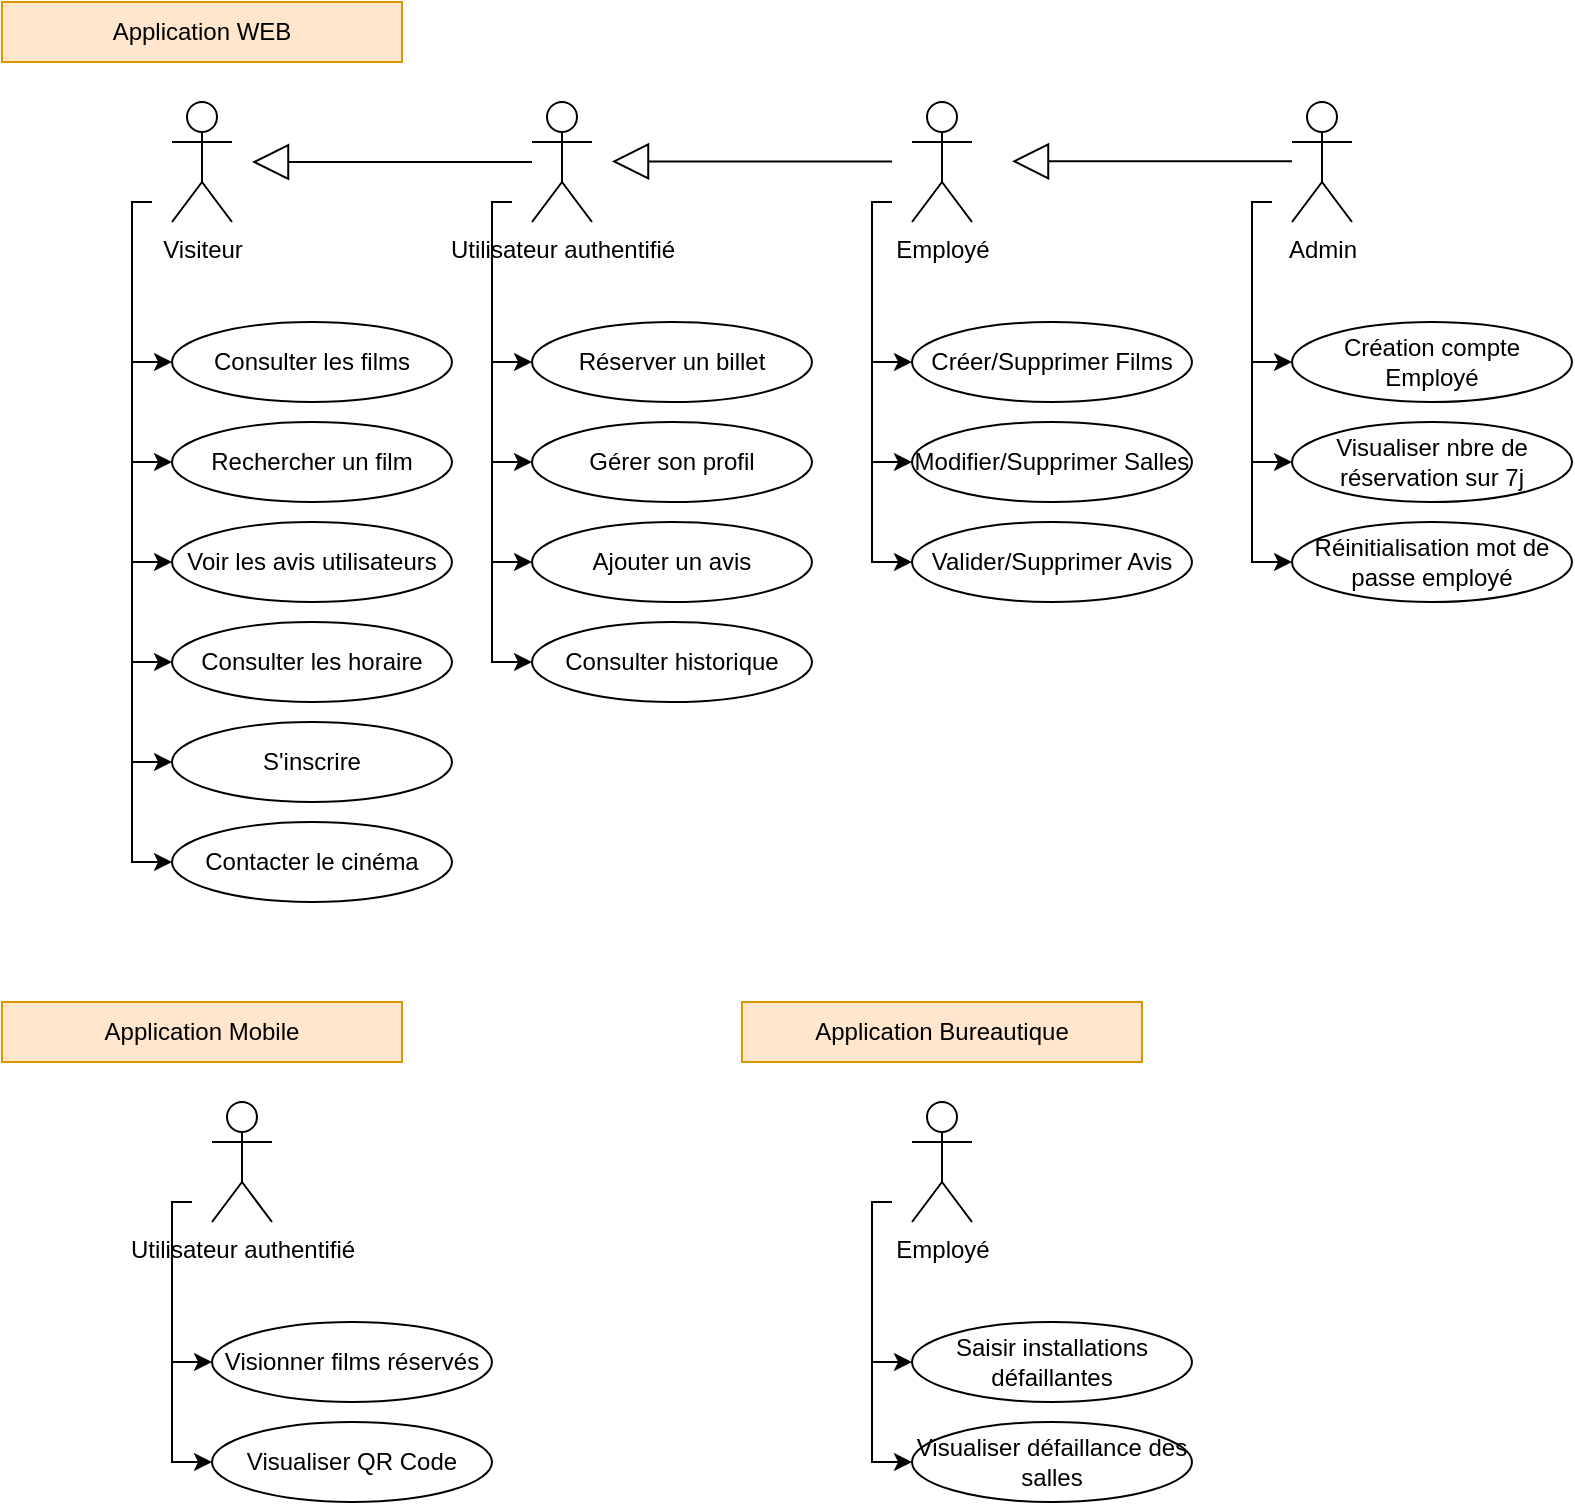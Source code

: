 <mxfile version="24.7.17">
  <diagram name="Page-1" id="VAph695TzhjO8OzTdH1L">
    <mxGraphModel dx="1146" dy="735" grid="1" gridSize="10" guides="1" tooltips="1" connect="1" arrows="1" fold="1" page="1" pageScale="1" pageWidth="827" pageHeight="1169" math="0" shadow="0">
      <root>
        <mxCell id="0" />
        <mxCell id="1" parent="0" />
        <mxCell id="EGpXIovNrvpqxlgX3_D5-22" value="" style="edgeStyle=orthogonalEdgeStyle;rounded=0;orthogonalLoop=1;jettySize=auto;html=1;" edge="1" parent="1" target="EGpXIovNrvpqxlgX3_D5-5">
          <mxGeometry relative="1" as="geometry">
            <mxPoint x="80" y="110" as="sourcePoint" />
            <Array as="points">
              <mxPoint x="70" y="110" />
              <mxPoint x="70" y="240" />
            </Array>
          </mxGeometry>
        </mxCell>
        <mxCell id="EGpXIovNrvpqxlgX3_D5-1" value="Visiteur" style="shape=umlActor;verticalLabelPosition=bottom;verticalAlign=top;html=1;outlineConnect=0;" vertex="1" parent="1">
          <mxGeometry x="90" y="60" width="30" height="60" as="geometry" />
        </mxCell>
        <mxCell id="EGpXIovNrvpqxlgX3_D5-2" value="Consulter les films" style="ellipse;whiteSpace=wrap;html=1;" vertex="1" parent="1">
          <mxGeometry x="90" y="170" width="140" height="40" as="geometry" />
        </mxCell>
        <mxCell id="EGpXIovNrvpqxlgX3_D5-3" value="" style="endArrow=block;endSize=16;endFill=0;html=1;rounded=0;" edge="1" parent="1" source="EGpXIovNrvpqxlgX3_D5-4">
          <mxGeometry width="160" relative="1" as="geometry">
            <mxPoint x="110" y="250" as="sourcePoint" />
            <mxPoint x="130" y="90" as="targetPoint" />
          </mxGeometry>
        </mxCell>
        <mxCell id="EGpXIovNrvpqxlgX3_D5-4" value="Utilisateur authentifié" style="shape=umlActor;verticalLabelPosition=bottom;verticalAlign=top;html=1;outlineConnect=0;" vertex="1" parent="1">
          <mxGeometry x="270" y="60" width="30" height="60" as="geometry" />
        </mxCell>
        <mxCell id="EGpXIovNrvpqxlgX3_D5-5" value="Rechercher un film" style="ellipse;whiteSpace=wrap;html=1;" vertex="1" parent="1">
          <mxGeometry x="90" y="220" width="140" height="40" as="geometry" />
        </mxCell>
        <mxCell id="EGpXIovNrvpqxlgX3_D5-6" value="Consulter les horaire" style="ellipse;whiteSpace=wrap;html=1;" vertex="1" parent="1">
          <mxGeometry x="90" y="320" width="140" height="40" as="geometry" />
        </mxCell>
        <mxCell id="EGpXIovNrvpqxlgX3_D5-7" value="Voir les avis utilisateurs" style="ellipse;whiteSpace=wrap;html=1;" vertex="1" parent="1">
          <mxGeometry x="90" y="270" width="140" height="40" as="geometry" />
        </mxCell>
        <mxCell id="EGpXIovNrvpqxlgX3_D5-8" value="S&#39;inscrire" style="ellipse;whiteSpace=wrap;html=1;" vertex="1" parent="1">
          <mxGeometry x="90" y="370" width="140" height="40" as="geometry" />
        </mxCell>
        <mxCell id="EGpXIovNrvpqxlgX3_D5-14" value="Réserver un billet" style="ellipse;whiteSpace=wrap;html=1;" vertex="1" parent="1">
          <mxGeometry x="270" y="170" width="140" height="40" as="geometry" />
        </mxCell>
        <mxCell id="EGpXIovNrvpqxlgX3_D5-18" value="Consulter historique" style="ellipse;whiteSpace=wrap;html=1;" vertex="1" parent="1">
          <mxGeometry x="270" y="320" width="140" height="40" as="geometry" />
        </mxCell>
        <mxCell id="EGpXIovNrvpqxlgX3_D5-19" value="Gérer son profil" style="ellipse;whiteSpace=wrap;html=1;" vertex="1" parent="1">
          <mxGeometry x="270" y="220" width="140" height="40" as="geometry" />
        </mxCell>
        <mxCell id="EGpXIovNrvpqxlgX3_D5-20" value="Ajouter un avis" style="ellipse;whiteSpace=wrap;html=1;" vertex="1" parent="1">
          <mxGeometry x="270" y="270" width="140" height="40" as="geometry" />
        </mxCell>
        <mxCell id="EGpXIovNrvpqxlgX3_D5-23" value="" style="edgeStyle=orthogonalEdgeStyle;rounded=0;orthogonalLoop=1;jettySize=auto;html=1;entryX=0;entryY=0.5;entryDx=0;entryDy=0;" edge="1" parent="1" target="EGpXIovNrvpqxlgX3_D5-2">
          <mxGeometry relative="1" as="geometry">
            <mxPoint x="80" y="110" as="sourcePoint" />
            <mxPoint x="100" y="250" as="targetPoint" />
            <Array as="points">
              <mxPoint x="80" y="110" />
              <mxPoint x="70" y="110" />
              <mxPoint x="70" y="190" />
            </Array>
          </mxGeometry>
        </mxCell>
        <mxCell id="EGpXIovNrvpqxlgX3_D5-24" value="" style="edgeStyle=orthogonalEdgeStyle;rounded=0;orthogonalLoop=1;jettySize=auto;html=1;" edge="1" parent="1">
          <mxGeometry relative="1" as="geometry">
            <mxPoint x="70" y="110" as="sourcePoint" />
            <mxPoint x="90" y="290" as="targetPoint" />
            <Array as="points">
              <mxPoint x="70" y="110" />
              <mxPoint x="70" y="290" />
            </Array>
          </mxGeometry>
        </mxCell>
        <mxCell id="EGpXIovNrvpqxlgX3_D5-25" value="" style="edgeStyle=orthogonalEdgeStyle;rounded=0;orthogonalLoop=1;jettySize=auto;html=1;" edge="1" parent="1">
          <mxGeometry relative="1" as="geometry">
            <mxPoint x="80" y="110" as="sourcePoint" />
            <mxPoint x="90" y="340" as="targetPoint" />
            <Array as="points">
              <mxPoint x="80" y="110" />
              <mxPoint x="70" y="110" />
              <mxPoint x="70" y="340" />
            </Array>
          </mxGeometry>
        </mxCell>
        <mxCell id="EGpXIovNrvpqxlgX3_D5-26" value="" style="edgeStyle=orthogonalEdgeStyle;rounded=0;orthogonalLoop=1;jettySize=auto;html=1;" edge="1" parent="1">
          <mxGeometry relative="1" as="geometry">
            <mxPoint x="80" y="110" as="sourcePoint" />
            <mxPoint x="90" y="390" as="targetPoint" />
            <Array as="points">
              <mxPoint x="80" y="110" />
              <mxPoint x="70" y="110" />
              <mxPoint x="70" y="390" />
            </Array>
          </mxGeometry>
        </mxCell>
        <mxCell id="EGpXIovNrvpqxlgX3_D5-27" value="Contacter le cinéma" style="ellipse;whiteSpace=wrap;html=1;" vertex="1" parent="1">
          <mxGeometry x="90" y="420" width="140" height="40" as="geometry" />
        </mxCell>
        <mxCell id="EGpXIovNrvpqxlgX3_D5-28" value="" style="edgeStyle=orthogonalEdgeStyle;rounded=0;orthogonalLoop=1;jettySize=auto;html=1;entryX=0;entryY=0.5;entryDx=0;entryDy=0;" edge="1" parent="1" target="EGpXIovNrvpqxlgX3_D5-27">
          <mxGeometry relative="1" as="geometry">
            <mxPoint x="80" y="110" as="sourcePoint" />
            <mxPoint x="90" y="450" as="targetPoint" />
            <Array as="points">
              <mxPoint x="80" y="110" />
              <mxPoint x="70" y="110" />
              <mxPoint x="70" y="440" />
            </Array>
          </mxGeometry>
        </mxCell>
        <mxCell id="EGpXIovNrvpqxlgX3_D5-29" value="Employé" style="shape=umlActor;verticalLabelPosition=bottom;verticalAlign=top;html=1;outlineConnect=0;" vertex="1" parent="1">
          <mxGeometry x="460" y="60" width="30" height="60" as="geometry" />
        </mxCell>
        <mxCell id="EGpXIovNrvpqxlgX3_D5-32" value="" style="edgeStyle=orthogonalEdgeStyle;rounded=0;orthogonalLoop=1;jettySize=auto;html=1;entryX=0;entryY=0.5;entryDx=0;entryDy=0;" edge="1" parent="1">
          <mxGeometry relative="1" as="geometry">
            <mxPoint x="260" y="110" as="sourcePoint" />
            <mxPoint x="270" y="190" as="targetPoint" />
            <Array as="points">
              <mxPoint x="260" y="110" />
              <mxPoint x="250" y="110" />
              <mxPoint x="250" y="190" />
            </Array>
          </mxGeometry>
        </mxCell>
        <mxCell id="EGpXIovNrvpqxlgX3_D5-33" value="Admin" style="shape=umlActor;verticalLabelPosition=bottom;verticalAlign=top;html=1;outlineConnect=0;" vertex="1" parent="1">
          <mxGeometry x="650" y="60" width="30" height="60" as="geometry" />
        </mxCell>
        <mxCell id="EGpXIovNrvpqxlgX3_D5-34" value="" style="edgeStyle=orthogonalEdgeStyle;rounded=0;orthogonalLoop=1;jettySize=auto;html=1;entryX=0;entryY=0.5;entryDx=0;entryDy=0;" edge="1" parent="1">
          <mxGeometry relative="1" as="geometry">
            <mxPoint x="260" y="110" as="sourcePoint" />
            <mxPoint x="270" y="240" as="targetPoint" />
            <Array as="points">
              <mxPoint x="260" y="110" />
              <mxPoint x="250" y="110" />
              <mxPoint x="250" y="240" />
            </Array>
          </mxGeometry>
        </mxCell>
        <mxCell id="EGpXIovNrvpqxlgX3_D5-35" value="" style="edgeStyle=orthogonalEdgeStyle;rounded=0;orthogonalLoop=1;jettySize=auto;html=1;entryX=0;entryY=0.5;entryDx=0;entryDy=0;" edge="1" parent="1">
          <mxGeometry relative="1" as="geometry">
            <mxPoint x="260" y="110" as="sourcePoint" />
            <mxPoint x="270" y="290" as="targetPoint" />
            <Array as="points">
              <mxPoint x="260" y="110" />
              <mxPoint x="250" y="110" />
              <mxPoint x="250" y="290" />
            </Array>
          </mxGeometry>
        </mxCell>
        <mxCell id="EGpXIovNrvpqxlgX3_D5-36" value="" style="edgeStyle=orthogonalEdgeStyle;rounded=0;orthogonalLoop=1;jettySize=auto;html=1;entryX=0;entryY=0.5;entryDx=0;entryDy=0;" edge="1" parent="1" target="EGpXIovNrvpqxlgX3_D5-43">
          <mxGeometry relative="1" as="geometry">
            <mxPoint x="450" y="110" as="sourcePoint" />
            <mxPoint x="460" y="340" as="targetPoint" />
            <Array as="points">
              <mxPoint x="440" y="110" />
              <mxPoint x="440" y="290" />
            </Array>
          </mxGeometry>
        </mxCell>
        <mxCell id="EGpXIovNrvpqxlgX3_D5-37" value="Créer/Supprimer Films" style="ellipse;whiteSpace=wrap;html=1;" vertex="1" parent="1">
          <mxGeometry x="460" y="170" width="140" height="40" as="geometry" />
        </mxCell>
        <mxCell id="EGpXIovNrvpqxlgX3_D5-38" value="" style="endArrow=block;endSize=16;endFill=0;html=1;rounded=0;" edge="1" parent="1">
          <mxGeometry width="160" relative="1" as="geometry">
            <mxPoint x="450" y="89.71" as="sourcePoint" />
            <mxPoint x="310" y="89.71" as="targetPoint" />
          </mxGeometry>
        </mxCell>
        <mxCell id="EGpXIovNrvpqxlgX3_D5-40" value="Création compte Employé" style="ellipse;whiteSpace=wrap;html=1;" vertex="1" parent="1">
          <mxGeometry x="650" y="170" width="140" height="40" as="geometry" />
        </mxCell>
        <mxCell id="EGpXIovNrvpqxlgX3_D5-41" value="" style="endArrow=block;endSize=16;endFill=0;html=1;rounded=0;" edge="1" parent="1">
          <mxGeometry width="160" relative="1" as="geometry">
            <mxPoint x="650" y="89.66" as="sourcePoint" />
            <mxPoint x="510" y="89.66" as="targetPoint" />
          </mxGeometry>
        </mxCell>
        <mxCell id="EGpXIovNrvpqxlgX3_D5-42" value="Modifier/Supprimer Salles" style="ellipse;whiteSpace=wrap;html=1;" vertex="1" parent="1">
          <mxGeometry x="460" y="220" width="140" height="40" as="geometry" />
        </mxCell>
        <mxCell id="EGpXIovNrvpqxlgX3_D5-43" value="Valider/Supprimer Avis" style="ellipse;whiteSpace=wrap;html=1;" vertex="1" parent="1">
          <mxGeometry x="460" y="270" width="140" height="40" as="geometry" />
        </mxCell>
        <mxCell id="EGpXIovNrvpqxlgX3_D5-45" value="" style="edgeStyle=orthogonalEdgeStyle;rounded=0;orthogonalLoop=1;jettySize=auto;html=1;entryX=0;entryY=0.5;entryDx=0;entryDy=0;" edge="1" parent="1" target="EGpXIovNrvpqxlgX3_D5-37">
          <mxGeometry relative="1" as="geometry">
            <mxPoint x="450" y="110" as="sourcePoint" />
            <mxPoint x="460" y="290" as="targetPoint" />
            <Array as="points">
              <mxPoint x="440" y="110" />
              <mxPoint x="440" y="190" />
            </Array>
          </mxGeometry>
        </mxCell>
        <mxCell id="EGpXIovNrvpqxlgX3_D5-46" value="" style="edgeStyle=orthogonalEdgeStyle;rounded=0;orthogonalLoop=1;jettySize=auto;html=1;entryX=0;entryY=0.5;entryDx=0;entryDy=0;" edge="1" parent="1" target="EGpXIovNrvpqxlgX3_D5-42">
          <mxGeometry relative="1" as="geometry">
            <mxPoint x="450" y="110" as="sourcePoint" />
            <mxPoint x="460" y="290" as="targetPoint" />
            <Array as="points">
              <mxPoint x="440" y="110" />
              <mxPoint x="440" y="240" />
            </Array>
          </mxGeometry>
        </mxCell>
        <mxCell id="EGpXIovNrvpqxlgX3_D5-47" value="" style="edgeStyle=orthogonalEdgeStyle;rounded=0;orthogonalLoop=1;jettySize=auto;html=1;entryX=0;entryY=0.5;entryDx=0;entryDy=0;" edge="1" parent="1" target="EGpXIovNrvpqxlgX3_D5-18">
          <mxGeometry relative="1" as="geometry">
            <mxPoint x="260" y="110" as="sourcePoint" />
            <mxPoint x="270" y="290" as="targetPoint" />
            <Array as="points">
              <mxPoint x="250" y="110" />
              <mxPoint x="250" y="340" />
            </Array>
          </mxGeometry>
        </mxCell>
        <mxCell id="EGpXIovNrvpqxlgX3_D5-48" value="Visualiser nbre de réservation sur 7j" style="ellipse;whiteSpace=wrap;html=1;" vertex="1" parent="1">
          <mxGeometry x="650" y="220" width="140" height="40" as="geometry" />
        </mxCell>
        <mxCell id="EGpXIovNrvpqxlgX3_D5-49" value="Réinitialisation mot de passe employé" style="ellipse;whiteSpace=wrap;html=1;" vertex="1" parent="1">
          <mxGeometry x="650" y="270" width="140" height="40" as="geometry" />
        </mxCell>
        <mxCell id="EGpXIovNrvpqxlgX3_D5-50" value="" style="edgeStyle=orthogonalEdgeStyle;rounded=0;orthogonalLoop=1;jettySize=auto;html=1;entryX=0;entryY=0.5;entryDx=0;entryDy=0;" edge="1" parent="1">
          <mxGeometry relative="1" as="geometry">
            <mxPoint x="640" y="110" as="sourcePoint" />
            <mxPoint x="650" y="240" as="targetPoint" />
            <Array as="points">
              <mxPoint x="630" y="110" />
              <mxPoint x="630" y="240" />
            </Array>
          </mxGeometry>
        </mxCell>
        <mxCell id="EGpXIovNrvpqxlgX3_D5-51" value="" style="edgeStyle=orthogonalEdgeStyle;rounded=0;orthogonalLoop=1;jettySize=auto;html=1;entryX=0;entryY=0.5;entryDx=0;entryDy=0;" edge="1" parent="1">
          <mxGeometry relative="1" as="geometry">
            <mxPoint x="640" y="110" as="sourcePoint" />
            <mxPoint x="650" y="190" as="targetPoint" />
            <Array as="points">
              <mxPoint x="630" y="110" />
              <mxPoint x="630" y="190" />
            </Array>
          </mxGeometry>
        </mxCell>
        <mxCell id="EGpXIovNrvpqxlgX3_D5-52" value="" style="edgeStyle=orthogonalEdgeStyle;rounded=0;orthogonalLoop=1;jettySize=auto;html=1;entryX=0;entryY=0.5;entryDx=0;entryDy=0;" edge="1" parent="1">
          <mxGeometry relative="1" as="geometry">
            <mxPoint x="640" y="110" as="sourcePoint" />
            <mxPoint x="650" y="290" as="targetPoint" />
            <Array as="points">
              <mxPoint x="630" y="110" />
              <mxPoint x="630" y="290" />
            </Array>
          </mxGeometry>
        </mxCell>
        <mxCell id="EGpXIovNrvpqxlgX3_D5-53" value="Application WEB" style="text;html=1;align=center;verticalAlign=middle;whiteSpace=wrap;rounded=0;fillColor=#ffe6cc;strokeColor=#d79b00;" vertex="1" parent="1">
          <mxGeometry x="5" y="10" width="200" height="30" as="geometry" />
        </mxCell>
        <mxCell id="EGpXIovNrvpqxlgX3_D5-54" value="Application Mobile" style="text;html=1;align=center;verticalAlign=middle;whiteSpace=wrap;rounded=0;fillColor=#ffe6cc;strokeColor=#d79b00;" vertex="1" parent="1">
          <mxGeometry x="5" y="510" width="200" height="30" as="geometry" />
        </mxCell>
        <mxCell id="EGpXIovNrvpqxlgX3_D5-55" value="Utilisateur authentifié" style="shape=umlActor;verticalLabelPosition=bottom;verticalAlign=top;html=1;outlineConnect=0;" vertex="1" parent="1">
          <mxGeometry x="110" y="560" width="30" height="60" as="geometry" />
        </mxCell>
        <mxCell id="EGpXIovNrvpqxlgX3_D5-56" value="Visionner films réservés" style="ellipse;whiteSpace=wrap;html=1;" vertex="1" parent="1">
          <mxGeometry x="110" y="670" width="140" height="40" as="geometry" />
        </mxCell>
        <mxCell id="EGpXIovNrvpqxlgX3_D5-57" value="Visualiser QR Code" style="ellipse;whiteSpace=wrap;html=1;" vertex="1" parent="1">
          <mxGeometry x="110" y="720" width="140" height="40" as="geometry" />
        </mxCell>
        <mxCell id="EGpXIovNrvpqxlgX3_D5-58" value="" style="edgeStyle=orthogonalEdgeStyle;rounded=0;orthogonalLoop=1;jettySize=auto;html=1;entryX=0;entryY=0.5;entryDx=0;entryDy=0;" edge="1" parent="1">
          <mxGeometry relative="1" as="geometry">
            <mxPoint x="100" y="610" as="sourcePoint" />
            <mxPoint x="110" y="690" as="targetPoint" />
            <Array as="points">
              <mxPoint x="100" y="610" />
              <mxPoint x="90" y="610" />
              <mxPoint x="90" y="690" />
            </Array>
          </mxGeometry>
        </mxCell>
        <mxCell id="EGpXIovNrvpqxlgX3_D5-59" value="" style="edgeStyle=orthogonalEdgeStyle;rounded=0;orthogonalLoop=1;jettySize=auto;html=1;" edge="1" parent="1">
          <mxGeometry relative="1" as="geometry">
            <mxPoint x="100" y="610" as="sourcePoint" />
            <mxPoint x="110" y="740" as="targetPoint" />
            <Array as="points">
              <mxPoint x="90" y="610" />
              <mxPoint x="90" y="740" />
            </Array>
          </mxGeometry>
        </mxCell>
        <mxCell id="EGpXIovNrvpqxlgX3_D5-60" value="Application Bureautique" style="text;html=1;align=center;verticalAlign=middle;whiteSpace=wrap;rounded=0;fillColor=#ffe6cc;strokeColor=#d79b00;" vertex="1" parent="1">
          <mxGeometry x="375" y="510" width="200" height="30" as="geometry" />
        </mxCell>
        <mxCell id="EGpXIovNrvpqxlgX3_D5-61" value="Employé" style="shape=umlActor;verticalLabelPosition=bottom;verticalAlign=top;html=1;outlineConnect=0;" vertex="1" parent="1">
          <mxGeometry x="460" y="560" width="30" height="60" as="geometry" />
        </mxCell>
        <mxCell id="EGpXIovNrvpqxlgX3_D5-62" value="Saisir installations défaillantes" style="ellipse;whiteSpace=wrap;html=1;" vertex="1" parent="1">
          <mxGeometry x="460" y="670" width="140" height="40" as="geometry" />
        </mxCell>
        <mxCell id="EGpXIovNrvpqxlgX3_D5-63" value="" style="edgeStyle=orthogonalEdgeStyle;rounded=0;orthogonalLoop=1;jettySize=auto;html=1;entryX=0;entryY=0.5;entryDx=0;entryDy=0;" edge="1" parent="1" target="EGpXIovNrvpqxlgX3_D5-62">
          <mxGeometry relative="1" as="geometry">
            <mxPoint x="450" y="610" as="sourcePoint" />
            <mxPoint x="460" y="790" as="targetPoint" />
            <Array as="points">
              <mxPoint x="440" y="610" />
              <mxPoint x="440" y="690" />
            </Array>
          </mxGeometry>
        </mxCell>
        <mxCell id="EGpXIovNrvpqxlgX3_D5-64" value="Visualiser défaillance des salles" style="ellipse;whiteSpace=wrap;html=1;" vertex="1" parent="1">
          <mxGeometry x="460" y="720" width="140" height="40" as="geometry" />
        </mxCell>
        <mxCell id="EGpXIovNrvpqxlgX3_D5-65" value="" style="edgeStyle=orthogonalEdgeStyle;rounded=0;orthogonalLoop=1;jettySize=auto;html=1;" edge="1" parent="1">
          <mxGeometry relative="1" as="geometry">
            <mxPoint x="450" y="610" as="sourcePoint" />
            <mxPoint x="460" y="740" as="targetPoint" />
            <Array as="points">
              <mxPoint x="440" y="610" />
              <mxPoint x="440" y="740" />
            </Array>
          </mxGeometry>
        </mxCell>
      </root>
    </mxGraphModel>
  </diagram>
</mxfile>
